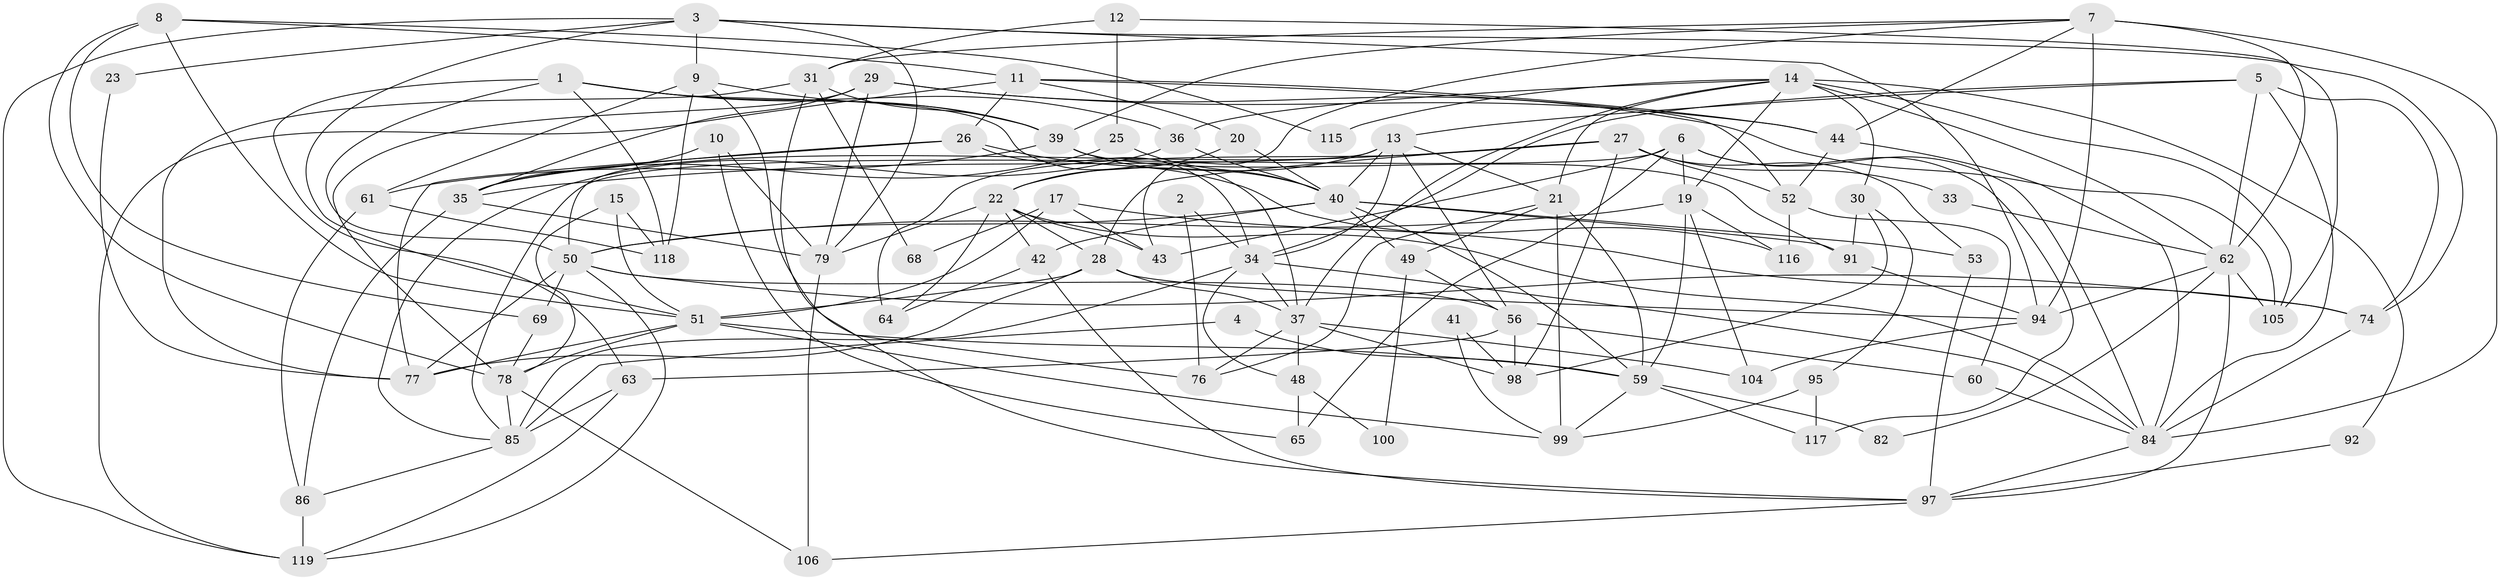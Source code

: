 // original degree distribution, {3: 0.23333333333333334, 2: 0.14166666666666666, 4: 0.275, 5: 0.25, 6: 0.05, 7: 0.03333333333333333, 8: 0.016666666666666666}
// Generated by graph-tools (version 1.1) at 2025/41/03/06/25 10:41:52]
// undirected, 80 vertices, 196 edges
graph export_dot {
graph [start="1"]
  node [color=gray90,style=filled];
  1 [super="+45"];
  2;
  3 [super="+114"];
  4 [super="+32"];
  5;
  6 [super="+24"];
  7 [super="+16"];
  8 [super="+18"];
  9 [super="+112"];
  10;
  11 [super="+87"];
  12;
  13 [super="+38"];
  14 [super="+89"];
  15;
  17 [super="+88"];
  19 [super="+58"];
  20;
  21;
  22 [super="+54"];
  23;
  25 [super="+71"];
  26;
  27 [super="+81"];
  28 [super="+70"];
  29 [super="+101"];
  30;
  31 [super="+111"];
  33;
  34 [super="+108"];
  35 [super="+46"];
  36;
  37 [super="+47"];
  39 [super="+57"];
  40 [super="+110"];
  41;
  42;
  43;
  44 [super="+67"];
  48;
  49 [super="+72"];
  50 [super="+66"];
  51 [super="+75"];
  52 [super="+55"];
  53;
  56 [super="+109"];
  59 [super="+96"];
  60;
  61 [super="+73"];
  62 [super="+120"];
  63 [super="+90"];
  64;
  65;
  68;
  69;
  74;
  76;
  77 [super="+83"];
  78 [super="+80"];
  79 [super="+107"];
  82;
  84 [super="+93"];
  85 [super="+102"];
  86;
  91;
  92;
  94 [super="+103"];
  95;
  97;
  98 [super="+113"];
  99;
  100;
  104;
  105;
  106;
  115;
  116;
  117;
  118;
  119;
  1 -- 63;
  1 -- 39;
  1 -- 50;
  1 -- 36;
  1 -- 37;
  1 -- 118;
  2 -- 76;
  2 -- 34;
  3 -- 94;
  3 -- 23;
  3 -- 9;
  3 -- 51;
  3 -- 119;
  3 -- 74;
  3 -- 79;
  4 -- 85 [weight=2];
  4 -- 59;
  5 -- 62;
  5 -- 74;
  5 -- 13;
  5 -- 34;
  5 -- 84;
  6 -- 65;
  6 -- 84;
  6 -- 19;
  6 -- 117;
  6 -- 85;
  6 -- 43;
  7 -- 39;
  7 -- 62;
  7 -- 44;
  7 -- 84;
  7 -- 43;
  7 -- 94;
  7 -- 31;
  8 -- 78;
  8 -- 115;
  8 -- 51;
  8 -- 11;
  8 -- 69;
  9 -- 118;
  9 -- 76;
  9 -- 61;
  9 -- 39;
  10 -- 79;
  10 -- 65;
  10 -- 35;
  11 -- 20;
  11 -- 52;
  11 -- 26;
  11 -- 119;
  11 -- 44;
  12 -- 105;
  12 -- 31;
  12 -- 25;
  13 -- 50;
  13 -- 21;
  13 -- 56;
  13 -- 40;
  13 -- 34;
  13 -- 22;
  14 -- 21;
  14 -- 37;
  14 -- 115;
  14 -- 36;
  14 -- 30;
  14 -- 62;
  14 -- 105;
  14 -- 92;
  14 -- 19;
  15 -- 118;
  15 -- 78;
  15 -- 51;
  17 -- 43;
  17 -- 74;
  17 -- 68;
  17 -- 51;
  19 -- 116;
  19 -- 104;
  19 -- 59;
  19 -- 50;
  20 -- 40;
  20 -- 22;
  21 -- 49 [weight=2];
  21 -- 76;
  21 -- 99;
  21 -- 59;
  22 -- 43;
  22 -- 84;
  22 -- 64;
  22 -- 42;
  22 -- 28;
  22 -- 79;
  23 -- 77;
  25 -- 35;
  25 -- 40;
  26 -- 35;
  26 -- 116;
  26 -- 77;
  26 -- 34;
  27 -- 33;
  27 -- 52;
  27 -- 64;
  27 -- 35 [weight=2];
  27 -- 98 [weight=2];
  27 -- 53;
  27 -- 28;
  28 -- 51;
  28 -- 77;
  28 -- 94;
  28 -- 37;
  29 -- 44;
  29 -- 105;
  29 -- 35;
  29 -- 78;
  29 -- 79;
  30 -- 91;
  30 -- 95;
  30 -- 98;
  31 -- 97;
  31 -- 68;
  31 -- 77;
  31 -- 39;
  33 -- 62;
  34 -- 48;
  34 -- 85;
  34 -- 84;
  34 -- 37;
  35 -- 79;
  35 -- 86;
  36 -- 85;
  36 -- 40;
  37 -- 48;
  37 -- 76;
  37 -- 98;
  37 -- 104;
  39 -- 91;
  39 -- 40;
  39 -- 61;
  40 -- 42;
  40 -- 49;
  40 -- 50;
  40 -- 59;
  40 -- 53;
  40 -- 91;
  41 -- 99;
  41 -- 98;
  42 -- 64;
  42 -- 97;
  44 -- 84;
  44 -- 52;
  48 -- 65;
  48 -- 100;
  49 -- 100;
  49 -- 56;
  50 -- 74;
  50 -- 69;
  50 -- 119;
  50 -- 56;
  50 -- 77;
  51 -- 78;
  51 -- 99;
  51 -- 77;
  51 -- 59;
  52 -- 116;
  52 -- 60;
  53 -- 97;
  56 -- 60;
  56 -- 63;
  56 -- 98;
  59 -- 82;
  59 -- 117;
  59 -- 99;
  60 -- 84;
  61 -- 86;
  61 -- 118;
  62 -- 82;
  62 -- 97;
  62 -- 105;
  62 -- 94;
  63 -- 85;
  63 -- 119;
  69 -- 78;
  74 -- 84;
  78 -- 85;
  78 -- 106;
  79 -- 106;
  84 -- 97;
  85 -- 86;
  86 -- 119;
  91 -- 94;
  92 -- 97;
  94 -- 104;
  95 -- 99;
  95 -- 117;
  97 -- 106;
}
